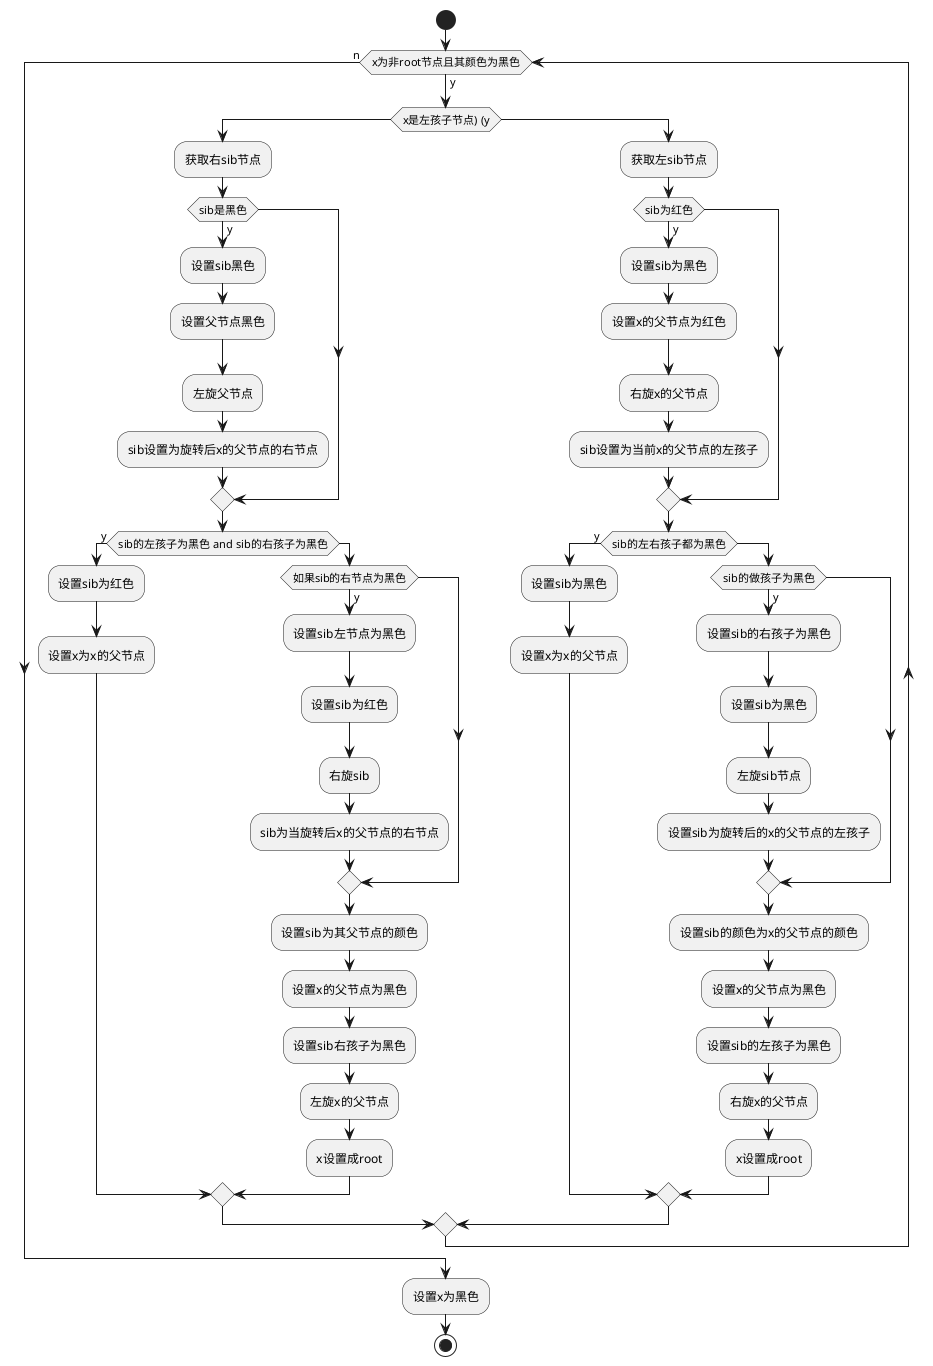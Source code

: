 @startuml

start
while (x为非root节点且其颜色为黑色) is (y)
if (x是左孩子节点) (y)
    :获取右sib节点;
    if(sib是黑色) then(y)
    :设置sib黑色;
    :设置父节点黑色;
    :左旋父节点;
    :sib设置为旋转后x的父节点的右节点;
    endif
    if(sib的左孩子为黑色 and sib的右孩子为黑色) then(y)
        :设置sib为红色;
        :设置x为x的父节点;
    else
        if(如果sib的右节点为黑色) then(y)
            :设置sib左节点为黑色;
            :设置sib为红色;
            :右旋sib;
            :sib为当旋转后x的父节点的右节点;
        endif
        :设置sib为其父节点的颜色;
        :设置x的父节点为黑色;
        :设置sib右孩子为黑色;
        :左旋x的父节点;
        :x设置成root;
    endif
else
    :获取左sib节点;
    if(sib为红色) then(y)
        :设置sib为黑色;
        :设置x的父节点为红色;
        :右旋x的父节点;
        :sib设置为当前x的父节点的左孩子;
    endif
    if(sib的左右孩子都为黑色) then(y)
        :设置sib为黑色;
        :设置x为x的父节点;
    else
        if(sib的做孩子为黑色) then(y)
            :设置sib的右孩子为黑色;
            :设置sib为黑色;
            :左旋sib节点;
            :设置sib为旋转后的x的父节点的左孩子;
        endif
        :设置sib的颜色为x的父节点的颜色;
        :设置x的父节点为黑色;
        :设置sib的左孩子为黑色;
        :右旋x的父节点;
        :x设置成root;
    endif
endif
end while (n)
:设置x为黑色;
stop
@enduml